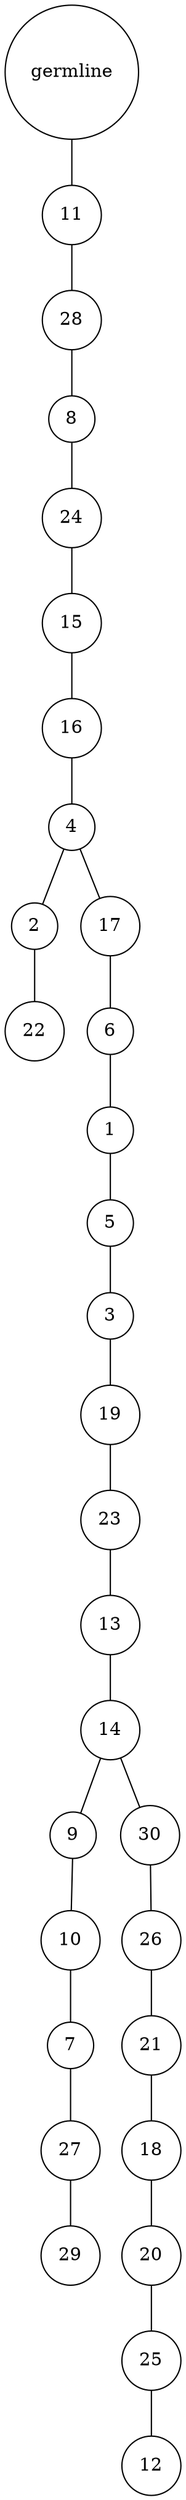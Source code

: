 graph {
	rankdir=UD;
	splines=line;
	node [shape=circle]
	"0x7f4539536430" [label="germline"];
	"0x7f4539536460" [label="11"];
	"0x7f4539536430" -- "0x7f4539536460" ;
	"0x7f4539536490" [label="28"];
	"0x7f4539536460" -- "0x7f4539536490" ;
	"0x7f45395364c0" [label="8"];
	"0x7f4539536490" -- "0x7f45395364c0" ;
	"0x7f45395364f0" [label="24"];
	"0x7f45395364c0" -- "0x7f45395364f0" ;
	"0x7f4539536520" [label="15"];
	"0x7f45395364f0" -- "0x7f4539536520" ;
	"0x7f4539536550" [label="16"];
	"0x7f4539536520" -- "0x7f4539536550" ;
	"0x7f4539536580" [label="4"];
	"0x7f4539536550" -- "0x7f4539536580" ;
	"0x7f45395365b0" [label="2"];
	"0x7f4539536580" -- "0x7f45395365b0" ;
	"0x7f45395365e0" [label="22"];
	"0x7f45395365b0" -- "0x7f45395365e0" ;
	"0x7f4539536610" [label="17"];
	"0x7f4539536580" -- "0x7f4539536610" ;
	"0x7f4539536640" [label="6"];
	"0x7f4539536610" -- "0x7f4539536640" ;
	"0x7f4539536670" [label="1"];
	"0x7f4539536640" -- "0x7f4539536670" ;
	"0x7f45395366a0" [label="5"];
	"0x7f4539536670" -- "0x7f45395366a0" ;
	"0x7f45395366d0" [label="3"];
	"0x7f45395366a0" -- "0x7f45395366d0" ;
	"0x7f4539536700" [label="19"];
	"0x7f45395366d0" -- "0x7f4539536700" ;
	"0x7f4539536730" [label="23"];
	"0x7f4539536700" -- "0x7f4539536730" ;
	"0x7f4539536760" [label="13"];
	"0x7f4539536730" -- "0x7f4539536760" ;
	"0x7f4539536790" [label="14"];
	"0x7f4539536760" -- "0x7f4539536790" ;
	"0x7f45395367c0" [label="9"];
	"0x7f4539536790" -- "0x7f45395367c0" ;
	"0x7f45395367f0" [label="10"];
	"0x7f45395367c0" -- "0x7f45395367f0" ;
	"0x7f4539536820" [label="7"];
	"0x7f45395367f0" -- "0x7f4539536820" ;
	"0x7f4539536850" [label="27"];
	"0x7f4539536820" -- "0x7f4539536850" ;
	"0x7f4539536880" [label="29"];
	"0x7f4539536850" -- "0x7f4539536880" ;
	"0x7f45395368b0" [label="30"];
	"0x7f4539536790" -- "0x7f45395368b0" ;
	"0x7f45395368e0" [label="26"];
	"0x7f45395368b0" -- "0x7f45395368e0" ;
	"0x7f4539536910" [label="21"];
	"0x7f45395368e0" -- "0x7f4539536910" ;
	"0x7f4539536940" [label="18"];
	"0x7f4539536910" -- "0x7f4539536940" ;
	"0x7f4539536970" [label="20"];
	"0x7f4539536940" -- "0x7f4539536970" ;
	"0x7f45395369a0" [label="25"];
	"0x7f4539536970" -- "0x7f45395369a0" ;
	"0x7f45395369d0" [label="12"];
	"0x7f45395369a0" -- "0x7f45395369d0" ;
}
